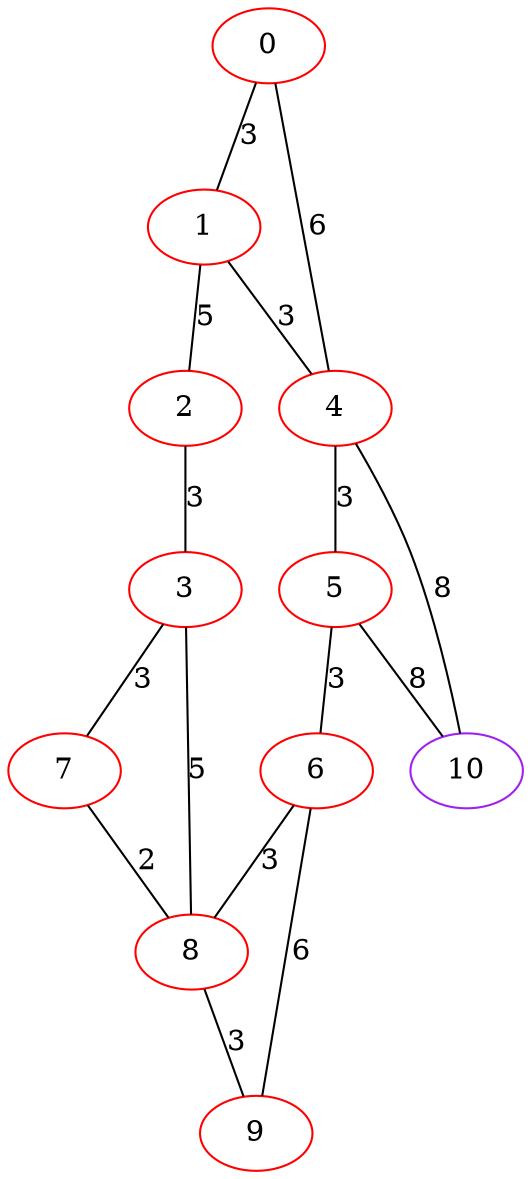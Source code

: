 graph "" {
0 [color=red, weight=1];
1 [color=red, weight=1];
2 [color=red, weight=1];
3 [color=red, weight=1];
4 [color=red, weight=1];
5 [color=red, weight=1];
6 [color=red, weight=1];
7 [color=red, weight=1];
8 [color=red, weight=1];
9 [color=red, weight=1];
10 [color=purple, weight=4];
0 -- 1  [key=0, label=3];
0 -- 4  [key=0, label=6];
1 -- 2  [key=0, label=5];
1 -- 4  [key=0, label=3];
2 -- 3  [key=0, label=3];
3 -- 8  [key=0, label=5];
3 -- 7  [key=0, label=3];
4 -- 10  [key=0, label=8];
4 -- 5  [key=0, label=3];
5 -- 10  [key=0, label=8];
5 -- 6  [key=0, label=3];
6 -- 8  [key=0, label=3];
6 -- 9  [key=0, label=6];
7 -- 8  [key=0, label=2];
8 -- 9  [key=0, label=3];
}
